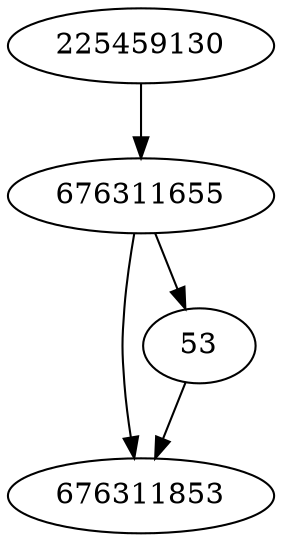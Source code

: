 strict digraph  {
225459130;
676311853;
53;
676311655;
225459130 -> 676311655;
53 -> 676311853;
676311655 -> 676311853;
676311655 -> 53;
}

